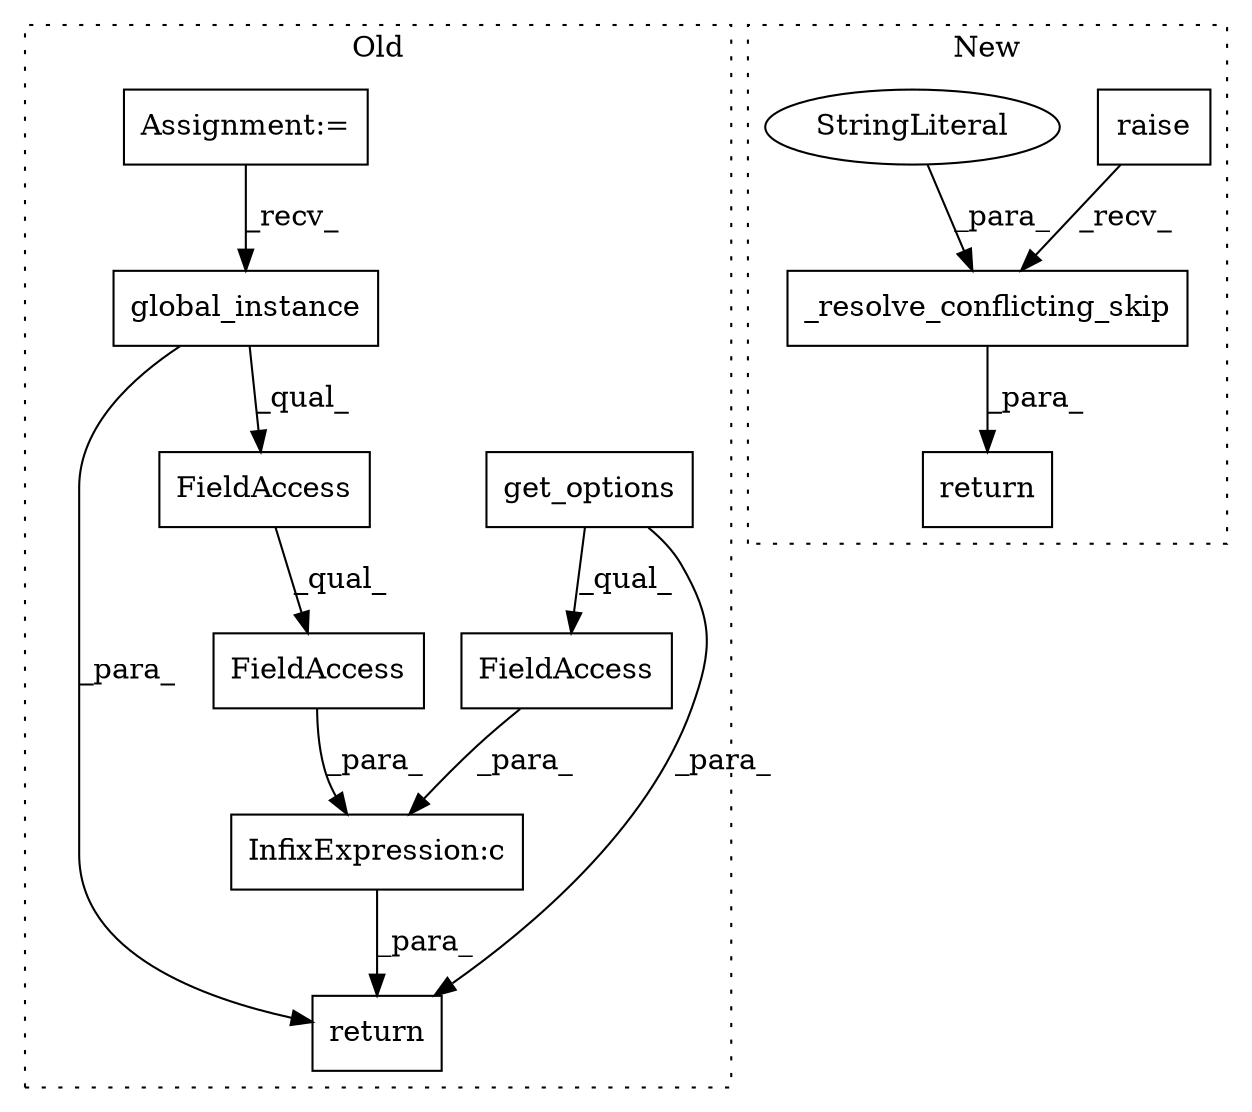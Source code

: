 digraph G {
subgraph cluster0 {
1 [label="get_options" a="32" s="2451" l="13" shape="box"];
3 [label="InfixExpression:c" a="27" s="2469" l="4" shape="box"];
4 [label="FieldAccess" a="22" s="2473" l="47" shape="box"];
5 [label="FieldAccess" a="22" s="2446" l="23" shape="box"];
6 [label="FieldAccess" a="22" s="2473" l="42" shape="box"];
8 [label="global_instance" a="32" s="2490" l="17" shape="box"];
9 [label="Assignment:=" a="7" s="2416" l="16" shape="box"];
12 [label="return" a="41" s="2438" l="7" shape="box"];
label = "Old";
style="dotted";
}
subgraph cluster1 {
2 [label="_resolve_conflicting_skip" a="32" s="2683,2734" l="26,1" shape="box"];
7 [label="raise" a="32" s="2675" l="7" shape="box"];
10 [label="StringLiteral" a="45" s="2709" l="25" shape="ellipse"];
11 [label="return" a="41" s="2668" l="7" shape="box"];
label = "New";
style="dotted";
}
1 -> 12 [label="_para_"];
1 -> 5 [label="_qual_"];
2 -> 11 [label="_para_"];
3 -> 12 [label="_para_"];
4 -> 3 [label="_para_"];
5 -> 3 [label="_para_"];
6 -> 4 [label="_qual_"];
7 -> 2 [label="_recv_"];
8 -> 6 [label="_qual_"];
8 -> 12 [label="_para_"];
9 -> 8 [label="_recv_"];
10 -> 2 [label="_para_"];
}